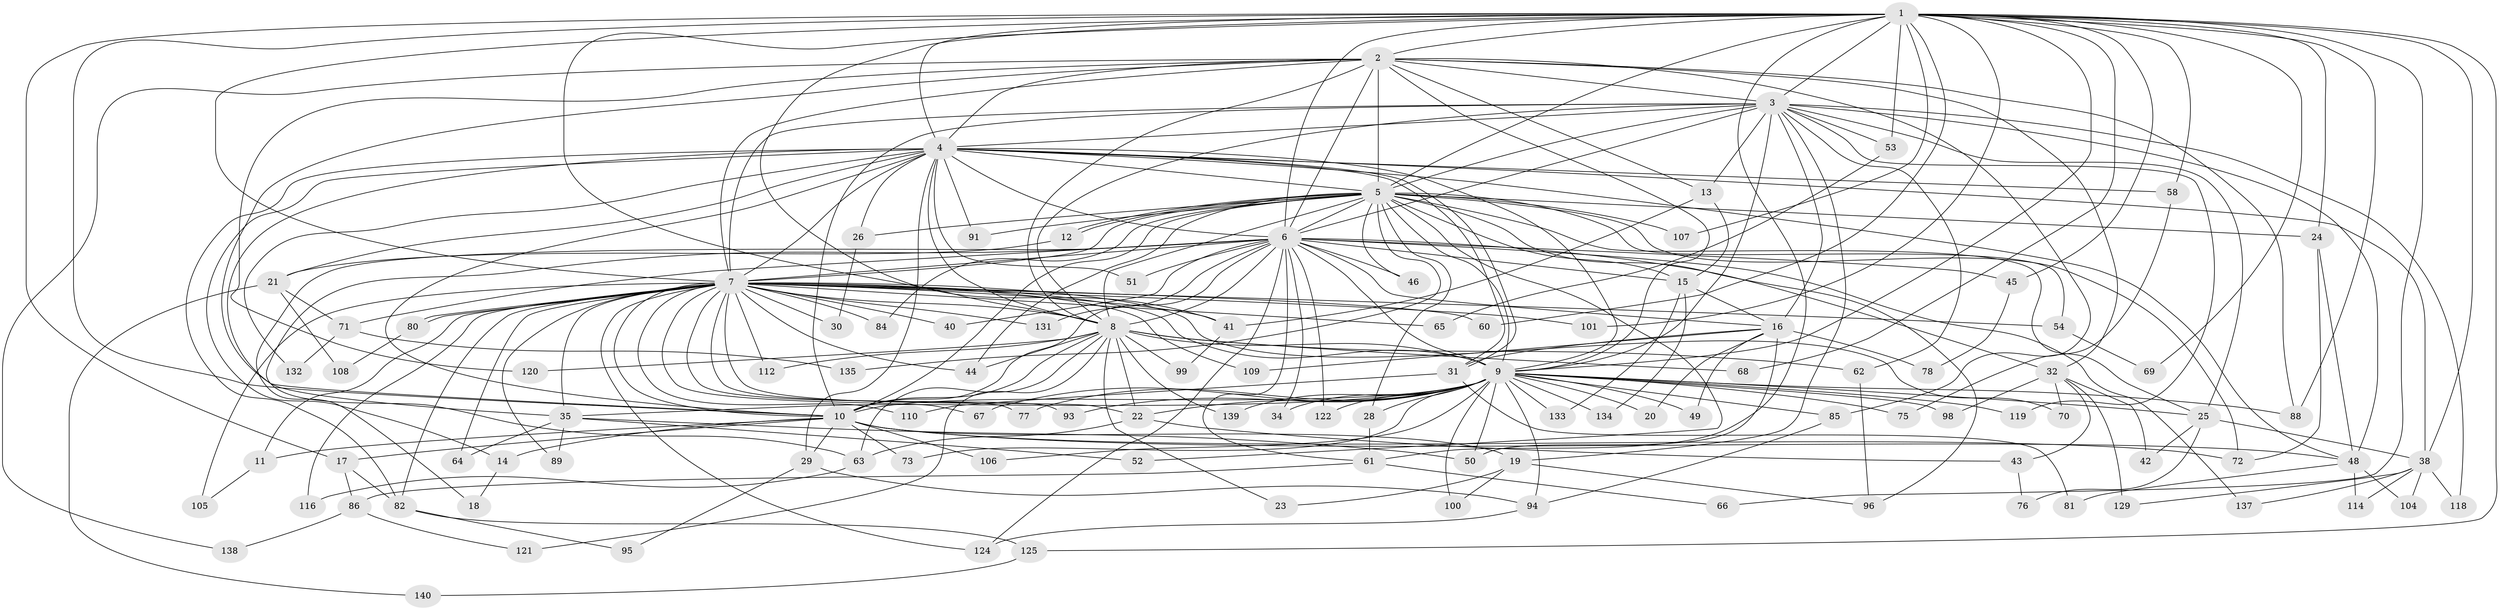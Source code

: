 // Generated by graph-tools (version 1.1) at 2025/23/03/03/25 07:23:46]
// undirected, 111 vertices, 267 edges
graph export_dot {
graph [start="1"]
  node [color=gray90,style=filled];
  1 [super="+36"];
  2 [super="+123"];
  3 [super="+27"];
  4 [super="+128"];
  5 [super="+111"];
  6 [super="+87"];
  7 [super="+39"];
  8 [super="+102"];
  9 [super="+33"];
  10 [super="+136"];
  11;
  12;
  13 [super="+37"];
  14;
  15 [super="+97"];
  16 [super="+57"];
  17;
  18;
  19;
  20;
  21;
  22 [super="+47"];
  23;
  24 [super="+55"];
  25 [super="+83"];
  26;
  28;
  29 [super="+130"];
  30;
  31;
  32;
  34;
  35 [super="+56"];
  38 [super="+92"];
  40;
  41 [super="+74"];
  42;
  43;
  44 [super="+79"];
  45;
  46;
  48 [super="+59"];
  49;
  50;
  51;
  52;
  53;
  54;
  58;
  60;
  61 [super="+113"];
  62;
  63;
  64;
  65;
  66;
  67 [super="+115"];
  68;
  69;
  70;
  71;
  72 [super="+90"];
  73;
  75;
  76;
  77;
  78;
  80;
  81;
  82 [super="+117"];
  84;
  85;
  86;
  88 [super="+126"];
  89;
  91;
  93;
  94 [super="+127"];
  95;
  96 [super="+103"];
  98;
  99;
  100;
  101;
  104;
  105;
  106;
  107;
  108;
  109;
  110;
  112;
  114;
  116;
  118;
  119;
  120;
  121;
  122;
  124;
  125;
  129;
  131;
  132;
  133;
  134;
  135;
  137;
  138;
  139;
  140;
  1 -- 2;
  1 -- 3;
  1 -- 4;
  1 -- 5 [weight=2];
  1 -- 6;
  1 -- 7;
  1 -- 8;
  1 -- 9;
  1 -- 10;
  1 -- 17;
  1 -- 24;
  1 -- 38;
  1 -- 41;
  1 -- 45;
  1 -- 53;
  1 -- 58;
  1 -- 60;
  1 -- 61;
  1 -- 66;
  1 -- 68;
  1 -- 69;
  1 -- 88;
  1 -- 101;
  1 -- 107;
  1 -- 125;
  2 -- 3;
  2 -- 4;
  2 -- 5 [weight=2];
  2 -- 6;
  2 -- 7;
  2 -- 8;
  2 -- 9;
  2 -- 10;
  2 -- 13;
  2 -- 32;
  2 -- 85;
  2 -- 120;
  2 -- 138;
  2 -- 88;
  3 -- 4;
  3 -- 5;
  3 -- 6;
  3 -- 7 [weight=2];
  3 -- 8;
  3 -- 9;
  3 -- 10;
  3 -- 13;
  3 -- 16;
  3 -- 19;
  3 -- 25;
  3 -- 53;
  3 -- 62;
  3 -- 118;
  3 -- 119;
  3 -- 48;
  4 -- 5;
  4 -- 6;
  4 -- 7;
  4 -- 8;
  4 -- 9;
  4 -- 10;
  4 -- 14;
  4 -- 21;
  4 -- 26;
  4 -- 29;
  4 -- 31;
  4 -- 31;
  4 -- 38;
  4 -- 48;
  4 -- 51;
  4 -- 58;
  4 -- 82;
  4 -- 91;
  4 -- 132;
  4 -- 35;
  5 -- 6;
  5 -- 7;
  5 -- 8;
  5 -- 9;
  5 -- 10;
  5 -- 12;
  5 -- 12;
  5 -- 15;
  5 -- 24;
  5 -- 26;
  5 -- 28;
  5 -- 46;
  5 -- 52;
  5 -- 54;
  5 -- 72;
  5 -- 84;
  5 -- 91;
  5 -- 96;
  5 -- 107;
  5 -- 135;
  5 -- 25;
  5 -- 44;
  6 -- 7;
  6 -- 8;
  6 -- 9;
  6 -- 10;
  6 -- 15;
  6 -- 16;
  6 -- 18;
  6 -- 32;
  6 -- 34;
  6 -- 40;
  6 -- 45;
  6 -- 46;
  6 -- 51;
  6 -- 63;
  6 -- 71;
  6 -- 122;
  6 -- 124;
  6 -- 131;
  6 -- 137;
  6 -- 61;
  7 -- 8;
  7 -- 9 [weight=2];
  7 -- 10;
  7 -- 11;
  7 -- 22;
  7 -- 30;
  7 -- 35;
  7 -- 40;
  7 -- 44;
  7 -- 54;
  7 -- 60;
  7 -- 64;
  7 -- 65;
  7 -- 67;
  7 -- 70;
  7 -- 77;
  7 -- 80;
  7 -- 80;
  7 -- 89;
  7 -- 93;
  7 -- 101;
  7 -- 109;
  7 -- 110;
  7 -- 116;
  7 -- 124;
  7 -- 131;
  7 -- 82;
  7 -- 112;
  7 -- 84;
  7 -- 105;
  7 -- 41;
  8 -- 9;
  8 -- 10;
  8 -- 23;
  8 -- 44;
  8 -- 62;
  8 -- 68;
  8 -- 99;
  8 -- 112;
  8 -- 120;
  8 -- 121;
  8 -- 139;
  8 -- 22;
  8 -- 63;
  9 -- 10;
  9 -- 20;
  9 -- 22;
  9 -- 25 [weight=2];
  9 -- 28;
  9 -- 34;
  9 -- 35;
  9 -- 49;
  9 -- 50;
  9 -- 73;
  9 -- 75;
  9 -- 77;
  9 -- 85;
  9 -- 88;
  9 -- 93;
  9 -- 94;
  9 -- 100;
  9 -- 106;
  9 -- 119;
  9 -- 133;
  9 -- 134;
  9 -- 139;
  9 -- 98;
  9 -- 67 [weight=2];
  9 -- 122;
  10 -- 11;
  10 -- 14;
  10 -- 17;
  10 -- 19;
  10 -- 29;
  10 -- 48;
  10 -- 72 [weight=2];
  10 -- 73;
  10 -- 106;
  11 -- 105;
  12 -- 21;
  13 -- 41;
  13 -- 15;
  14 -- 18;
  15 -- 133;
  15 -- 134;
  15 -- 16;
  16 -- 20;
  16 -- 49;
  16 -- 50;
  16 -- 109;
  16 -- 78;
  16 -- 31;
  17 -- 82;
  17 -- 86;
  19 -- 23;
  19 -- 100;
  19 -- 96;
  21 -- 71;
  21 -- 108;
  21 -- 140;
  22 -- 43;
  22 -- 63;
  24 -- 48;
  24 -- 72;
  25 -- 42;
  25 -- 76;
  25 -- 38;
  26 -- 30;
  28 -- 61;
  29 -- 95;
  29 -- 94;
  31 -- 81;
  31 -- 110;
  32 -- 42;
  32 -- 43;
  32 -- 70;
  32 -- 98;
  32 -- 129;
  35 -- 52;
  35 -- 64;
  35 -- 89;
  35 -- 50;
  38 -- 104;
  38 -- 118;
  38 -- 129;
  38 -- 137;
  38 -- 114;
  41 -- 99;
  43 -- 76;
  45 -- 78;
  48 -- 81;
  48 -- 104;
  48 -- 114;
  53 -- 65;
  54 -- 69;
  58 -- 75;
  61 -- 66;
  61 -- 86;
  62 -- 96;
  63 -- 116;
  71 -- 132;
  71 -- 135;
  80 -- 108;
  82 -- 95;
  82 -- 125;
  85 -- 94;
  86 -- 121;
  86 -- 138;
  94 -- 124;
  125 -- 140;
}

